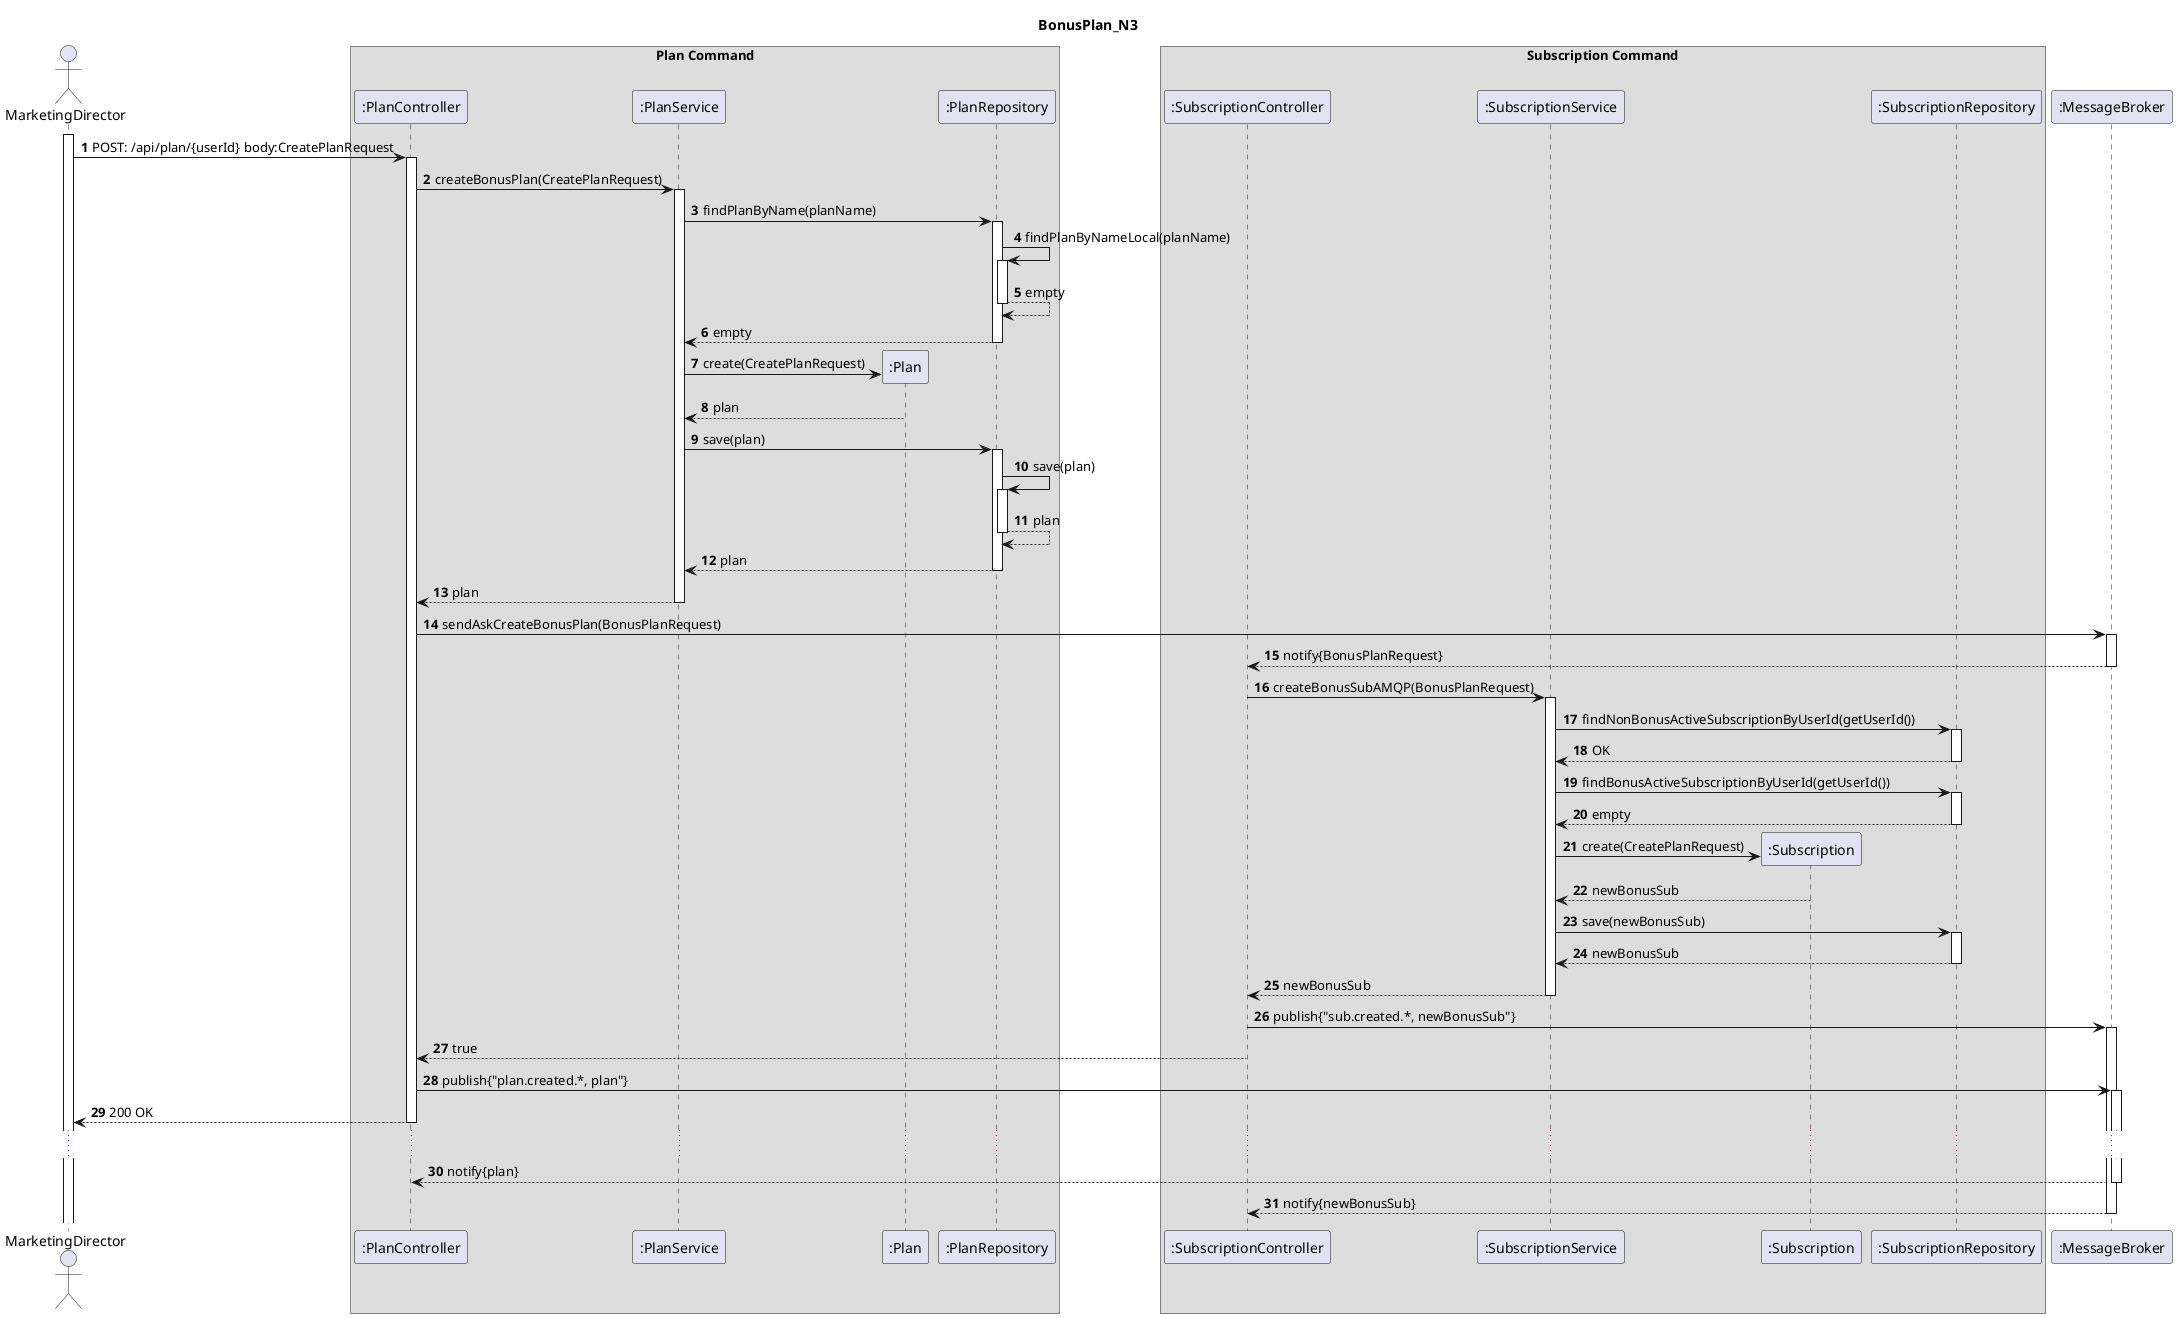 @startuml
'https://plantuml.com/sequence-diagram
autoactivate on
autonumber

title BonusPlan_N3

actor "MarketingDirector" as User

box "Plan Command"
    participant ":PlanController" as Ctrl
    participant ":PlanService" as Service
    participant ":Plan" as Plan
    participant ":PlanRepository" as Repo
end box

box "Subscription Command"
    participant ":SubscriptionController" as CtrlS
    participant ":SubscriptionService" as ServiceS
    participant ":Subscription" as Subscription
    participant ":SubscriptionRepository" as RepoS
end box

participant ":MessageBroker" as MB



activate User


        User -> Ctrl: POST: /api/plan/{userId} body:CreatePlanRequest
        Ctrl -> Service: createBonusPlan(CreatePlanRequest)
        Service -> Repo:findPlanByName(planName)
        Repo -> Repo: findPlanByNameLocal(planName)
        Repo --> Repo: empty
        Repo --> Service: empty




        Service -> Plan**: create(CreatePlanRequest)
        Plan -->Service:plan
        Service->Repo: save(plan)
        Repo->Repo:save(plan)
        Repo-->Repo:plan
        Repo-->Service: plan
        Service --> Ctrl: plan






        Ctrl -> MB: sendAskCreateBonusPlan(BonusPlanRequest)
        MB --> CtrlS : notify{BonusPlanRequest}
        CtrlS -> ServiceS: createBonusSubAMQP(BonusPlanRequest)

        ServiceS -> RepoS:findNonBonusActiveSubscriptionByUserId(getUserId())
        RepoS --> ServiceS: OK

        ServiceS -> RepoS:findBonusActiveSubscriptionByUserId(getUserId())
        RepoS --> ServiceS: empty



               ServiceS -> Subscription**: create(CreatePlanRequest)
               Subscription -->ServiceS:newBonusSub
               ServiceS->RepoS: save(newBonusSub)


               RepoS-->ServiceS: newBonusSub
               ServiceS --> CtrlS: newBonusSub

        CtrlS -> MB: publish{"sub.created.*, newBonusSub"}
              CtrlS --> Ctrl: true
        Ctrl -> MB: publish{"plan.created.*, plan"}
        Ctrl --> User: 200 OK

        ...

        MB --> Ctrl:notify{plan}
        MB --> CtrlS:notify{newBonusSub}


@enduml
